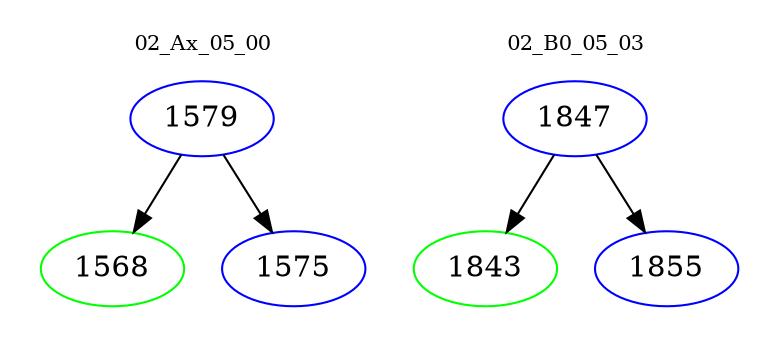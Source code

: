 digraph{
subgraph cluster_0 {
color = white
label = "02_Ax_05_00";
fontsize=10;
T0_1579 [label="1579", color="blue"]
T0_1579 -> T0_1568 [color="black"]
T0_1568 [label="1568", color="green"]
T0_1579 -> T0_1575 [color="black"]
T0_1575 [label="1575", color="blue"]
}
subgraph cluster_1 {
color = white
label = "02_B0_05_03";
fontsize=10;
T1_1847 [label="1847", color="blue"]
T1_1847 -> T1_1843 [color="black"]
T1_1843 [label="1843", color="green"]
T1_1847 -> T1_1855 [color="black"]
T1_1855 [label="1855", color="blue"]
}
}
